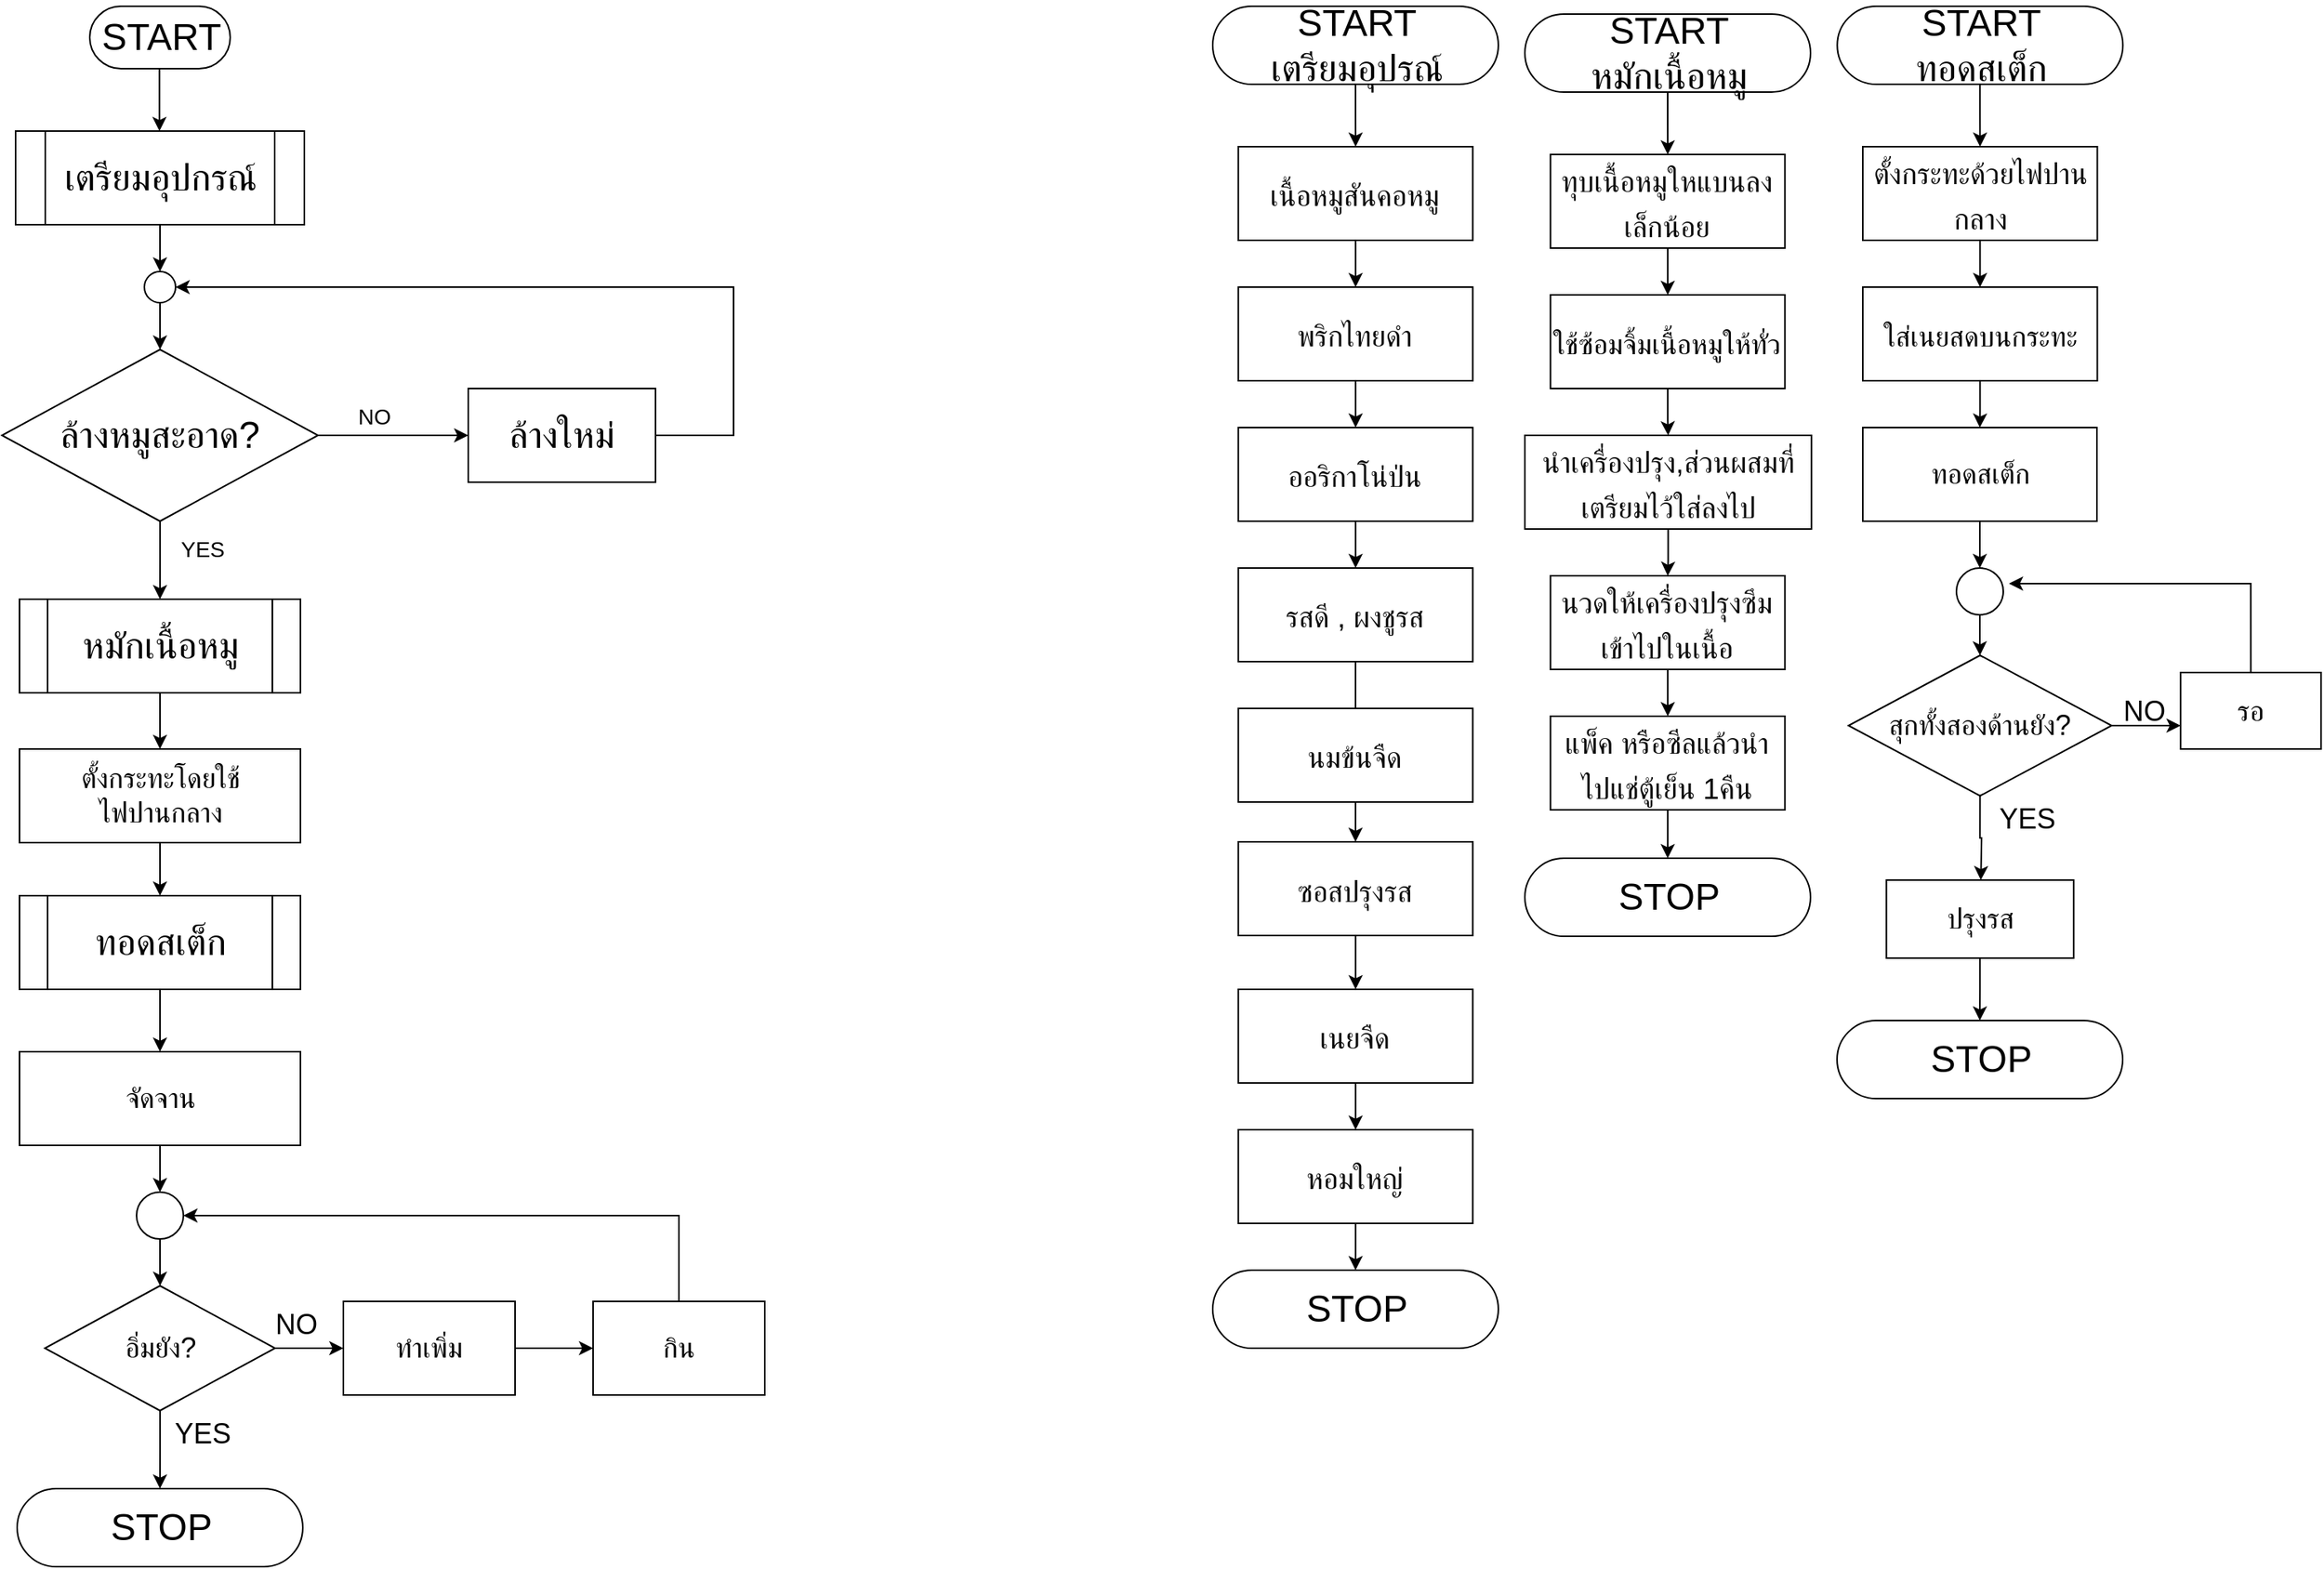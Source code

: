 <mxfile version="20.0.4" type="github"><diagram id="d_Q6K9C3hijQjV14RlQ5" name="Page-1"><mxGraphModel dx="1654" dy="2135" grid="1" gridSize="10" guides="1" tooltips="1" connect="1" arrows="1" fold="1" page="1" pageScale="1" pageWidth="1654" pageHeight="1169" math="0" shadow="0"><root><mxCell id="0"/><mxCell id="1" parent="0"/><mxCell id="BrozvquMJmGAd2XN8OOi-4" value="START" style="html=1;dashed=0;whitespace=wrap;shape=mxgraph.dfd.start;labelBackgroundColor=none;fontSize=24;" vertex="1" parent="1"><mxGeometry x="107.5" y="-1150" width="90" height="40" as="geometry"/></mxCell><mxCell id="BrozvquMJmGAd2XN8OOi-51" value="" style="edgeStyle=orthogonalEdgeStyle;rounded=0;orthogonalLoop=1;jettySize=auto;html=1;fontSize=24;" edge="1" parent="1" source="BrozvquMJmGAd2XN8OOi-5" target="BrozvquMJmGAd2XN8OOi-49"><mxGeometry relative="1" as="geometry"/></mxCell><mxCell id="BrozvquMJmGAd2XN8OOi-5" value="เตรียมอุปกรณ์" style="shape=process;whiteSpace=wrap;html=1;backgroundOutline=1;labelBackgroundColor=none;fontSize=24;" vertex="1" parent="1"><mxGeometry x="60" y="-1070" width="185" height="60" as="geometry"/></mxCell><mxCell id="BrozvquMJmGAd2XN8OOi-21" value="" style="edgeStyle=orthogonalEdgeStyle;rounded=0;orthogonalLoop=1;jettySize=auto;html=1;fontSize=24;" edge="1" parent="1" source="BrozvquMJmGAd2XN8OOi-6" target="BrozvquMJmGAd2XN8OOi-11"><mxGeometry relative="1" as="geometry"/></mxCell><mxCell id="BrozvquMJmGAd2XN8OOi-6" value="START&lt;br&gt;เตรียมอุปรณ์" style="html=1;dashed=0;whitespace=wrap;shape=mxgraph.dfd.start;labelBackgroundColor=none;fontSize=24;" vertex="1" parent="1"><mxGeometry x="827" y="-1150" width="183" height="50" as="geometry"/></mxCell><mxCell id="BrozvquMJmGAd2XN8OOi-8" value="" style="endArrow=classic;html=1;rounded=0;fontSize=24;" edge="1" parent="1"><mxGeometry width="50" height="50" relative="1" as="geometry"><mxPoint x="152.17" y="-1110" as="sourcePoint"/><mxPoint x="152.17" y="-1070" as="targetPoint"/><Array as="points"><mxPoint x="152.17" y="-1090"/></Array></mxGeometry></mxCell><mxCell id="BrozvquMJmGAd2XN8OOi-24" value="" style="edgeStyle=orthogonalEdgeStyle;rounded=0;orthogonalLoop=1;jettySize=auto;html=1;fontSize=24;" edge="1" parent="1" source="BrozvquMJmGAd2XN8OOi-11" target="BrozvquMJmGAd2XN8OOi-13"><mxGeometry relative="1" as="geometry"/></mxCell><mxCell id="BrozvquMJmGAd2XN8OOi-11" value="&lt;span style=&quot;color: rgb(10, 10, 10); font-family: Arial, Helvetica, sans-serif; font-size: 18.667px; font-style: normal; font-variant-ligatures: normal; font-variant-caps: normal; font-weight: 400; letter-spacing: normal; orphans: 2; text-indent: 0px; text-transform: none; widows: 2; word-spacing: 0px; -webkit-text-stroke-width: 0px; background-color: rgb(255, 255, 255); text-decoration-thickness: initial; text-decoration-style: initial; text-decoration-color: initial; float: none; display: inline !important;&quot;&gt;เนื้อหมูสันคอหมู&lt;/span&gt;" style="rounded=0;whiteSpace=wrap;html=1;labelBackgroundColor=none;fontSize=24;align=center;verticalAlign=middle;" vertex="1" parent="1"><mxGeometry x="843.37" y="-1060" width="150.25" height="60" as="geometry"/></mxCell><mxCell id="BrozvquMJmGAd2XN8OOi-25" value="" style="edgeStyle=orthogonalEdgeStyle;rounded=0;orthogonalLoop=1;jettySize=auto;html=1;fontSize=24;" edge="1" parent="1" source="BrozvquMJmGAd2XN8OOi-13" target="BrozvquMJmGAd2XN8OOi-14"><mxGeometry relative="1" as="geometry"/></mxCell><mxCell id="BrozvquMJmGAd2XN8OOi-13" value="&lt;span style=&quot;color: rgb(10, 10, 10); font-family: Arial, Helvetica, sans-serif; font-size: 18.667px; font-style: normal; font-variant-ligatures: normal; font-variant-caps: normal; font-weight: 400; letter-spacing: normal; orphans: 2; text-indent: 0px; text-transform: none; widows: 2; word-spacing: 0px; -webkit-text-stroke-width: 0px; background-color: rgb(255, 255, 255); text-decoration-thickness: initial; text-decoration-style: initial; text-decoration-color: initial; float: none; display: inline !important;&quot;&gt;พริกไทยดำ&lt;/span&gt;" style="rounded=0;whiteSpace=wrap;html=1;labelBackgroundColor=none;fontSize=24;align=center;verticalAlign=middle;" vertex="1" parent="1"><mxGeometry x="843.37" y="-970" width="150.25" height="60" as="geometry"/></mxCell><mxCell id="BrozvquMJmGAd2XN8OOi-26" value="" style="edgeStyle=orthogonalEdgeStyle;rounded=0;orthogonalLoop=1;jettySize=auto;html=1;fontSize=24;" edge="1" parent="1" source="BrozvquMJmGAd2XN8OOi-14" target="BrozvquMJmGAd2XN8OOi-15"><mxGeometry relative="1" as="geometry"/></mxCell><mxCell id="BrozvquMJmGAd2XN8OOi-14" value="&lt;span style=&quot;color: rgb(10, 10, 10); font-family: Arial, Helvetica, sans-serif; font-size: 18.667px; font-style: normal; font-variant-ligatures: normal; font-variant-caps: normal; font-weight: 400; letter-spacing: normal; orphans: 2; text-indent: 0px; text-transform: none; widows: 2; word-spacing: 0px; -webkit-text-stroke-width: 0px; background-color: rgb(255, 255, 255); text-decoration-thickness: initial; text-decoration-style: initial; text-decoration-color: initial; float: none; display: inline !important;&quot;&gt;ออริกาโน่ป่น&lt;/span&gt;" style="rounded=0;whiteSpace=wrap;html=1;labelBackgroundColor=none;fontSize=24;align=center;verticalAlign=middle;" vertex="1" parent="1"><mxGeometry x="843.37" y="-880" width="150.25" height="60" as="geometry"/></mxCell><mxCell id="BrozvquMJmGAd2XN8OOi-27" value="" style="edgeStyle=orthogonalEdgeStyle;rounded=0;orthogonalLoop=1;jettySize=auto;html=1;fontSize=24;" edge="1" parent="1" source="BrozvquMJmGAd2XN8OOi-15" target="BrozvquMJmGAd2XN8OOi-17"><mxGeometry relative="1" as="geometry"/></mxCell><mxCell id="BrozvquMJmGAd2XN8OOi-15" value="&lt;font face=&quot;Arial, Helvetica, sans-serif&quot; color=&quot;#0a0a0a&quot;&gt;&lt;span style=&quot;font-size: 18.667px; background-color: rgb(255, 255, 255);&quot;&gt;รสดี , ผงชูรส&lt;/span&gt;&lt;/font&gt;" style="rounded=0;whiteSpace=wrap;html=1;labelBackgroundColor=none;fontSize=24;align=center;verticalAlign=middle;" vertex="1" parent="1"><mxGeometry x="843.37" y="-790" width="150.25" height="60" as="geometry"/></mxCell><mxCell id="BrozvquMJmGAd2XN8OOi-16" value="&lt;font face=&quot;Arial, Helvetica, sans-serif&quot; color=&quot;#0a0a0a&quot;&gt;&lt;span style=&quot;font-size: 18.667px; background-color: rgb(255, 255, 255);&quot;&gt;นมข้นจืด&lt;/span&gt;&lt;/font&gt;" style="rounded=0;whiteSpace=wrap;html=1;labelBackgroundColor=none;fontSize=24;align=center;verticalAlign=middle;" vertex="1" parent="1"><mxGeometry x="843.37" y="-700" width="150.25" height="60" as="geometry"/></mxCell><mxCell id="BrozvquMJmGAd2XN8OOi-30" value="" style="edgeStyle=orthogonalEdgeStyle;rounded=0;orthogonalLoop=1;jettySize=auto;html=1;fontSize=24;" edge="1" parent="1" source="BrozvquMJmGAd2XN8OOi-17" target="BrozvquMJmGAd2XN8OOi-18"><mxGeometry relative="1" as="geometry"/></mxCell><mxCell id="BrozvquMJmGAd2XN8OOi-17" value="&lt;font face=&quot;Arial, Helvetica, sans-serif&quot; color=&quot;#0a0a0a&quot;&gt;&lt;span style=&quot;font-size: 18.667px; background-color: rgb(255, 255, 255);&quot;&gt;ซอสปรุงรส&lt;/span&gt;&lt;/font&gt;" style="rounded=0;whiteSpace=wrap;html=1;labelBackgroundColor=none;fontSize=24;align=center;verticalAlign=middle;" vertex="1" parent="1"><mxGeometry x="843.37" y="-614.5" width="150.25" height="60" as="geometry"/></mxCell><mxCell id="BrozvquMJmGAd2XN8OOi-31" value="" style="edgeStyle=orthogonalEdgeStyle;rounded=0;orthogonalLoop=1;jettySize=auto;html=1;fontSize=24;" edge="1" parent="1" source="BrozvquMJmGAd2XN8OOi-18" target="BrozvquMJmGAd2XN8OOi-19"><mxGeometry relative="1" as="geometry"/></mxCell><mxCell id="BrozvquMJmGAd2XN8OOi-18" value="&lt;font face=&quot;Arial, Helvetica, sans-serif&quot; color=&quot;#0a0a0a&quot;&gt;&lt;span style=&quot;font-size: 18.667px; background-color: rgb(255, 255, 255);&quot;&gt;เนยจืด&lt;/span&gt;&lt;/font&gt;" style="rounded=0;whiteSpace=wrap;html=1;labelBackgroundColor=none;fontSize=24;align=center;verticalAlign=middle;" vertex="1" parent="1"><mxGeometry x="843.37" y="-520" width="150.25" height="60" as="geometry"/></mxCell><mxCell id="BrozvquMJmGAd2XN8OOi-33" value="" style="edgeStyle=orthogonalEdgeStyle;rounded=0;orthogonalLoop=1;jettySize=auto;html=1;fontSize=24;" edge="1" parent="1" source="BrozvquMJmGAd2XN8OOi-19" target="BrozvquMJmGAd2XN8OOi-32"><mxGeometry relative="1" as="geometry"/></mxCell><mxCell id="BrozvquMJmGAd2XN8OOi-19" value="&lt;font face=&quot;Arial, Helvetica, sans-serif&quot; color=&quot;#0a0a0a&quot;&gt;&lt;span style=&quot;font-size: 18.667px; background-color: rgb(255, 255, 255);&quot;&gt;หอมใหญ่&lt;/span&gt;&lt;/font&gt;" style="rounded=0;whiteSpace=wrap;html=1;labelBackgroundColor=none;fontSize=24;align=center;verticalAlign=middle;" vertex="1" parent="1"><mxGeometry x="843.37" y="-430" width="150.25" height="60" as="geometry"/></mxCell><mxCell id="BrozvquMJmGAd2XN8OOi-32" value="STOP" style="html=1;dashed=0;whitespace=wrap;shape=mxgraph.dfd.start;labelBackgroundColor=none;fontSize=24;" vertex="1" parent="1"><mxGeometry x="827" y="-340" width="183" height="50" as="geometry"/></mxCell><mxCell id="BrozvquMJmGAd2XN8OOi-73" value="" style="edgeStyle=orthogonalEdgeStyle;rounded=0;orthogonalLoop=1;jettySize=auto;html=1;fontSize=18;" edge="1" parent="1" source="BrozvquMJmGAd2XN8OOi-36" target="BrozvquMJmGAd2XN8OOi-72"><mxGeometry relative="1" as="geometry"/></mxCell><mxCell id="BrozvquMJmGAd2XN8OOi-36" value="หมักเนื้อหมู" style="shape=process;whiteSpace=wrap;html=1;backgroundOutline=1;labelBackgroundColor=none;fontSize=24;" vertex="1" parent="1"><mxGeometry x="62.5" y="-770" width="180" height="60" as="geometry"/></mxCell><mxCell id="BrozvquMJmGAd2XN8OOi-58" value="" style="edgeStyle=orthogonalEdgeStyle;rounded=0;orthogonalLoop=1;jettySize=auto;html=1;fontSize=14;" edge="1" parent="1" source="BrozvquMJmGAd2XN8OOi-37" target="BrozvquMJmGAd2XN8OOi-57"><mxGeometry relative="1" as="geometry"/></mxCell><mxCell id="BrozvquMJmGAd2XN8OOi-37" value="START&lt;br&gt;หมักเนื้อหมู" style="html=1;dashed=0;whitespace=wrap;shape=mxgraph.dfd.start;labelBackgroundColor=none;fontSize=24;" vertex="1" parent="1"><mxGeometry x="1027.01" y="-1145" width="183" height="50" as="geometry"/></mxCell><mxCell id="BrozvquMJmGAd2XN8OOi-47" value="" style="edgeStyle=orthogonalEdgeStyle;rounded=0;orthogonalLoop=1;jettySize=auto;html=1;fontSize=24;" edge="1" parent="1" source="BrozvquMJmGAd2XN8OOi-38" target="BrozvquMJmGAd2XN8OOi-36"><mxGeometry relative="1" as="geometry"/></mxCell><mxCell id="BrozvquMJmGAd2XN8OOi-54" style="edgeStyle=orthogonalEdgeStyle;rounded=0;orthogonalLoop=1;jettySize=auto;html=1;exitX=1;exitY=0.5;exitDx=0;exitDy=0;entryX=0;entryY=0.5;entryDx=0;entryDy=0;fontSize=24;" edge="1" parent="1" source="BrozvquMJmGAd2XN8OOi-38" target="BrozvquMJmGAd2XN8OOi-46"><mxGeometry relative="1" as="geometry"/></mxCell><mxCell id="BrozvquMJmGAd2XN8OOi-38" value="ล้างหมูสะอาด?" style="rhombus;whiteSpace=wrap;html=1;labelBackgroundColor=none;fontSize=24;" vertex="1" parent="1"><mxGeometry x="51.25" y="-930" width="202.5" height="110" as="geometry"/></mxCell><mxCell id="BrozvquMJmGAd2XN8OOi-48" style="edgeStyle=orthogonalEdgeStyle;rounded=0;orthogonalLoop=1;jettySize=auto;html=1;exitX=1;exitY=0.5;exitDx=0;exitDy=0;fontSize=24;entryX=1;entryY=0.5;entryDx=0;entryDy=0;entryPerimeter=0;" edge="1" parent="1" source="BrozvquMJmGAd2XN8OOi-46" target="BrozvquMJmGAd2XN8OOi-49"><mxGeometry relative="1" as="geometry"><mxPoint x="170" y="-980" as="targetPoint"/><Array as="points"><mxPoint x="520" y="-875"/><mxPoint x="520" y="-970"/></Array></mxGeometry></mxCell><mxCell id="BrozvquMJmGAd2XN8OOi-46" value="ล้างใหม่" style="rounded=0;whiteSpace=wrap;html=1;labelBackgroundColor=none;fontSize=24;" vertex="1" parent="1"><mxGeometry x="350" y="-905" width="120" height="60" as="geometry"/></mxCell><mxCell id="BrozvquMJmGAd2XN8OOi-53" value="" style="edgeStyle=orthogonalEdgeStyle;rounded=0;orthogonalLoop=1;jettySize=auto;html=1;fontSize=24;" edge="1" parent="1" source="BrozvquMJmGAd2XN8OOi-49" target="BrozvquMJmGAd2XN8OOi-38"><mxGeometry relative="1" as="geometry"/></mxCell><mxCell id="BrozvquMJmGAd2XN8OOi-49" value="" style="points=[[0.145,0.145,0],[0.5,0,0],[0.855,0.145,0],[1,0.5,0],[0.855,0.855,0],[0.5,1,0],[0.145,0.855,0],[0,0.5,0]];shape=mxgraph.bpmn.event;html=1;verticalLabelPosition=bottom;labelBackgroundColor=#ffffff;verticalAlign=top;align=center;perimeter=ellipsePerimeter;outlineConnect=0;aspect=fixed;outline=standard;symbol=general;fontSize=24;" vertex="1" parent="1"><mxGeometry x="142.5" y="-980" width="20" height="20" as="geometry"/></mxCell><mxCell id="BrozvquMJmGAd2XN8OOi-55" value="&lt;font style=&quot;font-size: 14px;&quot;&gt;YES&lt;/font&gt;" style="text;html=1;strokeColor=none;fillColor=none;align=center;verticalAlign=middle;whiteSpace=wrap;rounded=0;labelBackgroundColor=none;fontSize=24;" vertex="1" parent="1"><mxGeometry x="150" y="-820" width="60" height="30" as="geometry"/></mxCell><mxCell id="BrozvquMJmGAd2XN8OOi-56" value="&lt;span style=&quot;font-size: 14px;&quot;&gt;NO&lt;/span&gt;" style="text;html=1;strokeColor=none;fillColor=none;align=center;verticalAlign=middle;whiteSpace=wrap;rounded=0;labelBackgroundColor=none;fontSize=24;" vertex="1" parent="1"><mxGeometry x="260" y="-905" width="60" height="30" as="geometry"/></mxCell><mxCell id="BrozvquMJmGAd2XN8OOi-60" value="" style="edgeStyle=orthogonalEdgeStyle;rounded=0;orthogonalLoop=1;jettySize=auto;html=1;fontSize=18;" edge="1" parent="1" source="BrozvquMJmGAd2XN8OOi-57" target="BrozvquMJmGAd2XN8OOi-59"><mxGeometry relative="1" as="geometry"/></mxCell><mxCell id="BrozvquMJmGAd2XN8OOi-57" value="&lt;span style=&quot;color: rgb(10, 10, 10); font-family: Arial, Helvetica, sans-serif; font-size: 18.667px; font-style: normal; font-variant-ligatures: normal; font-variant-caps: normal; font-weight: 400; letter-spacing: normal; orphans: 2; text-indent: 0px; text-transform: none; widows: 2; word-spacing: 0px; -webkit-text-stroke-width: 0px; background-color: rgb(255, 255, 255); text-decoration-thickness: initial; text-decoration-style: initial; text-decoration-color: initial; float: none; display: inline !important;&quot;&gt;ทุบเนื้อหมูใหแบนลงเล็กน้อย&lt;/span&gt;" style="rounded=0;whiteSpace=wrap;html=1;labelBackgroundColor=none;fontSize=24;align=center;verticalAlign=middle;" vertex="1" parent="1"><mxGeometry x="1043.38" y="-1055" width="150.25" height="60" as="geometry"/></mxCell><mxCell id="BrozvquMJmGAd2XN8OOi-67" value="" style="edgeStyle=orthogonalEdgeStyle;rounded=0;orthogonalLoop=1;jettySize=auto;html=1;fontSize=18;" edge="1" parent="1" source="BrozvquMJmGAd2XN8OOi-59" target="BrozvquMJmGAd2XN8OOi-61"><mxGeometry relative="1" as="geometry"/></mxCell><mxCell id="BrozvquMJmGAd2XN8OOi-59" value="&lt;font style=&quot;font-size: 18px;&quot;&gt;ใช้ซ้อมจิ้มเนื้อหมูให้ทั่ว&lt;/font&gt;" style="rounded=0;whiteSpace=wrap;html=1;labelBackgroundColor=none;fontSize=24;align=center;verticalAlign=middle;" vertex="1" parent="1"><mxGeometry x="1043.38" y="-965" width="150.25" height="60" as="geometry"/></mxCell><mxCell id="BrozvquMJmGAd2XN8OOi-64" value="" style="edgeStyle=orthogonalEdgeStyle;rounded=0;orthogonalLoop=1;jettySize=auto;html=1;fontSize=18;" edge="1" parent="1" source="BrozvquMJmGAd2XN8OOi-61" target="BrozvquMJmGAd2XN8OOi-62"><mxGeometry relative="1" as="geometry"/></mxCell><mxCell id="BrozvquMJmGAd2XN8OOi-61" value="&lt;font face=&quot;Arial, Helvetica, sans-serif&quot; color=&quot;#0a0a0a&quot;&gt;&lt;span style=&quot;font-size: 18.667px; background-color: rgb(255, 255, 255);&quot;&gt;นำเครื่องปรุง,ส่วนผสมที่เตรียมไว้ใส่ลงไป&lt;/span&gt;&lt;/font&gt;" style="rounded=0;whiteSpace=wrap;html=1;labelBackgroundColor=none;fontSize=24;align=center;verticalAlign=middle;" vertex="1" parent="1"><mxGeometry x="1027.01" y="-875" width="183.63" height="60" as="geometry"/></mxCell><mxCell id="BrozvquMJmGAd2XN8OOi-69" value="" style="edgeStyle=orthogonalEdgeStyle;rounded=0;orthogonalLoop=1;jettySize=auto;html=1;fontSize=18;" edge="1" parent="1" source="BrozvquMJmGAd2XN8OOi-62" target="BrozvquMJmGAd2XN8OOi-68"><mxGeometry relative="1" as="geometry"/></mxCell><mxCell id="BrozvquMJmGAd2XN8OOi-62" value="&lt;font face=&quot;Arial, Helvetica, sans-serif&quot; color=&quot;#0a0a0a&quot;&gt;&lt;span style=&quot;font-size: 18.667px; background-color: rgb(255, 255, 255);&quot;&gt;นวดให้เครื่องปรุงซึมเข้าไปในเนื้อ&lt;/span&gt;&lt;/font&gt;" style="rounded=0;whiteSpace=wrap;html=1;labelBackgroundColor=none;fontSize=24;align=center;verticalAlign=middle;" vertex="1" parent="1"><mxGeometry x="1043.38" y="-785" width="150.25" height="60" as="geometry"/></mxCell><mxCell id="BrozvquMJmGAd2XN8OOi-71" value="" style="edgeStyle=orthogonalEdgeStyle;rounded=0;orthogonalLoop=1;jettySize=auto;html=1;fontSize=18;" edge="1" parent="1" source="BrozvquMJmGAd2XN8OOi-68" target="BrozvquMJmGAd2XN8OOi-70"><mxGeometry relative="1" as="geometry"/></mxCell><mxCell id="BrozvquMJmGAd2XN8OOi-68" value="&lt;font face=&quot;Arial, Helvetica, sans-serif&quot; color=&quot;#0a0a0a&quot;&gt;&lt;span style=&quot;font-size: 18.667px; background-color: rgb(255, 255, 255);&quot;&gt;แพ็ค หรือซีลแล้วนำไปแช่ตู้เย็น 1คืน&lt;br&gt;&lt;/span&gt;&lt;/font&gt;" style="rounded=0;whiteSpace=wrap;html=1;labelBackgroundColor=none;fontSize=24;align=center;verticalAlign=middle;" vertex="1" parent="1"><mxGeometry x="1043.38" y="-695" width="150.25" height="60" as="geometry"/></mxCell><mxCell id="BrozvquMJmGAd2XN8OOi-70" value="STOP" style="html=1;dashed=0;whitespace=wrap;shape=mxgraph.dfd.start;labelBackgroundColor=none;fontSize=24;" vertex="1" parent="1"><mxGeometry x="1027" y="-604" width="183" height="50" as="geometry"/></mxCell><mxCell id="BrozvquMJmGAd2XN8OOi-99" value="" style="edgeStyle=orthogonalEdgeStyle;rounded=0;orthogonalLoop=1;jettySize=auto;html=1;fontSize=18;" edge="1" parent="1" source="BrozvquMJmGAd2XN8OOi-72" target="BrozvquMJmGAd2XN8OOi-75"><mxGeometry relative="1" as="geometry"/></mxCell><mxCell id="BrozvquMJmGAd2XN8OOi-72" value="ตั้งกระทะโดยใช้&lt;br&gt;ไฟปานกลาง" style="rounded=0;whiteSpace=wrap;html=1;labelBackgroundColor=none;fontSize=18;" vertex="1" parent="1"><mxGeometry x="62.5" y="-674" width="180" height="60" as="geometry"/></mxCell><mxCell id="BrozvquMJmGAd2XN8OOi-102" value="" style="edgeStyle=orthogonalEdgeStyle;rounded=0;orthogonalLoop=1;jettySize=auto;html=1;fontSize=18;" edge="1" parent="1" source="BrozvquMJmGAd2XN8OOi-75" target="BrozvquMJmGAd2XN8OOi-101"><mxGeometry relative="1" as="geometry"/></mxCell><mxCell id="BrozvquMJmGAd2XN8OOi-75" value="ทอดสเต็ก" style="shape=process;whiteSpace=wrap;html=1;backgroundOutline=1;labelBackgroundColor=none;fontSize=24;" vertex="1" parent="1"><mxGeometry x="62.5" y="-580" width="180" height="60" as="geometry"/></mxCell><mxCell id="BrozvquMJmGAd2XN8OOi-79" value="" style="edgeStyle=orthogonalEdgeStyle;rounded=0;orthogonalLoop=1;jettySize=auto;html=1;fontSize=18;" edge="1" parent="1" source="BrozvquMJmGAd2XN8OOi-76" target="BrozvquMJmGAd2XN8OOi-78"><mxGeometry relative="1" as="geometry"/></mxCell><mxCell id="BrozvquMJmGAd2XN8OOi-76" value="START&lt;br&gt;ทอดสเต็ก" style="html=1;dashed=0;whitespace=wrap;shape=mxgraph.dfd.start;labelBackgroundColor=none;fontSize=24;" vertex="1" parent="1"><mxGeometry x="1227.14" y="-1150" width="183" height="50" as="geometry"/></mxCell><mxCell id="BrozvquMJmGAd2XN8OOi-81" value="" style="edgeStyle=orthogonalEdgeStyle;rounded=0;orthogonalLoop=1;jettySize=auto;html=1;fontSize=18;" edge="1" parent="1" source="BrozvquMJmGAd2XN8OOi-78" target="BrozvquMJmGAd2XN8OOi-80"><mxGeometry relative="1" as="geometry"/></mxCell><mxCell id="BrozvquMJmGAd2XN8OOi-78" value="&lt;font face=&quot;Arial, Helvetica, sans-serif&quot; color=&quot;#0a0a0a&quot;&gt;&lt;span style=&quot;font-size: 18.667px; background-color: rgb(255, 255, 255);&quot;&gt;ตั้งกระทะด้วยไฟปานกลาง&lt;/span&gt;&lt;/font&gt;" style="rounded=0;whiteSpace=wrap;html=1;labelBackgroundColor=none;fontSize=24;align=center;verticalAlign=middle;" vertex="1" parent="1"><mxGeometry x="1243.51" y="-1060" width="150.25" height="60" as="geometry"/></mxCell><mxCell id="BrozvquMJmGAd2XN8OOi-83" value="" style="edgeStyle=orthogonalEdgeStyle;rounded=0;orthogonalLoop=1;jettySize=auto;html=1;fontSize=18;" edge="1" parent="1" source="BrozvquMJmGAd2XN8OOi-80" target="BrozvquMJmGAd2XN8OOi-82"><mxGeometry relative="1" as="geometry"/></mxCell><mxCell id="BrozvquMJmGAd2XN8OOi-80" value="&lt;span style=&quot;font-size: 18px;&quot;&gt;ใส่เนยสดบนกระทะ&lt;/span&gt;" style="rounded=0;whiteSpace=wrap;html=1;labelBackgroundColor=none;fontSize=24;align=center;verticalAlign=middle;" vertex="1" parent="1"><mxGeometry x="1243.51" y="-970" width="150.25" height="60" as="geometry"/></mxCell><mxCell id="BrozvquMJmGAd2XN8OOi-88" value="" style="edgeStyle=orthogonalEdgeStyle;rounded=0;orthogonalLoop=1;jettySize=auto;html=1;fontSize=18;" edge="1" parent="1" source="BrozvquMJmGAd2XN8OOi-82" target="BrozvquMJmGAd2XN8OOi-87"><mxGeometry relative="1" as="geometry"/></mxCell><mxCell id="BrozvquMJmGAd2XN8OOi-82" value="ทอดสเต็ก" style="rounded=0;whiteSpace=wrap;html=1;labelBackgroundColor=none;fontSize=18;" vertex="1" parent="1"><mxGeometry x="1243.51" y="-880" width="150" height="60" as="geometry"/></mxCell><mxCell id="BrozvquMJmGAd2XN8OOi-91" value="" style="edgeStyle=orthogonalEdgeStyle;rounded=0;orthogonalLoop=1;jettySize=auto;html=1;fontSize=18;" edge="1" parent="1" source="BrozvquMJmGAd2XN8OOi-84"><mxGeometry relative="1" as="geometry"><mxPoint x="1447.14" y="-689" as="targetPoint"/></mxGeometry></mxCell><mxCell id="BrozvquMJmGAd2XN8OOi-94" style="edgeStyle=orthogonalEdgeStyle;rounded=0;orthogonalLoop=1;jettySize=auto;html=1;exitX=0.5;exitY=1;exitDx=0;exitDy=0;fontSize=18;" edge="1" parent="1" source="BrozvquMJmGAd2XN8OOi-84"><mxGeometry relative="1" as="geometry"><mxPoint x="1319.14" y="-590" as="targetPoint"/></mxGeometry></mxCell><mxCell id="BrozvquMJmGAd2XN8OOi-84" value="สุกทั้งสองด้านยัง?" style="rhombus;whiteSpace=wrap;html=1;labelBackgroundColor=none;fontSize=18;" vertex="1" parent="1"><mxGeometry x="1234.33" y="-734" width="168.63" height="90" as="geometry"/></mxCell><mxCell id="BrozvquMJmGAd2XN8OOi-89" value="" style="edgeStyle=orthogonalEdgeStyle;rounded=0;orthogonalLoop=1;jettySize=auto;html=1;fontSize=18;" edge="1" parent="1" source="BrozvquMJmGAd2XN8OOi-87" target="BrozvquMJmGAd2XN8OOi-84"><mxGeometry relative="1" as="geometry"/></mxCell><mxCell id="BrozvquMJmGAd2XN8OOi-87" value="" style="ellipse;whiteSpace=wrap;html=1;aspect=fixed;labelBackgroundColor=none;fontSize=18;" vertex="1" parent="1"><mxGeometry x="1303.51" y="-790" width="30" height="30" as="geometry"/></mxCell><mxCell id="BrozvquMJmGAd2XN8OOi-93" style="edgeStyle=orthogonalEdgeStyle;rounded=0;orthogonalLoop=1;jettySize=auto;html=1;exitX=0.5;exitY=0;exitDx=0;exitDy=0;fontSize=18;" edge="1" parent="1"><mxGeometry relative="1" as="geometry"><mxPoint x="1337.14" y="-780" as="targetPoint"/><mxPoint x="1492.14" y="-713.5" as="sourcePoint"/><Array as="points"><mxPoint x="1492.14" y="-780"/></Array></mxGeometry></mxCell><mxCell id="BrozvquMJmGAd2XN8OOi-90" value="รอ" style="rounded=0;whiteSpace=wrap;html=1;labelBackgroundColor=none;fontSize=18;" vertex="1" parent="1"><mxGeometry x="1447.14" y="-723" width="90" height="49" as="geometry"/></mxCell><mxCell id="BrozvquMJmGAd2XN8OOi-92" value="NO" style="text;html=1;strokeColor=none;fillColor=none;align=center;verticalAlign=middle;whiteSpace=wrap;rounded=0;labelBackgroundColor=none;fontSize=18;" vertex="1" parent="1"><mxGeometry x="1393.51" y="-713.5" width="60" height="30" as="geometry"/></mxCell><mxCell id="BrozvquMJmGAd2XN8OOi-95" value="YES" style="text;html=1;strokeColor=none;fillColor=none;align=center;verticalAlign=middle;whiteSpace=wrap;rounded=0;labelBackgroundColor=none;fontSize=18;" vertex="1" parent="1"><mxGeometry x="1318.64" y="-644" width="60" height="30" as="geometry"/></mxCell><mxCell id="BrozvquMJmGAd2XN8OOi-98" value="" style="edgeStyle=orthogonalEdgeStyle;rounded=0;orthogonalLoop=1;jettySize=auto;html=1;fontSize=18;" edge="1" parent="1" source="BrozvquMJmGAd2XN8OOi-96" target="BrozvquMJmGAd2XN8OOi-97"><mxGeometry relative="1" as="geometry"/></mxCell><mxCell id="BrozvquMJmGAd2XN8OOi-96" value="ปรุงรส" style="rounded=0;whiteSpace=wrap;html=1;labelBackgroundColor=none;fontSize=18;" vertex="1" parent="1"><mxGeometry x="1258.64" y="-590" width="120" height="50" as="geometry"/></mxCell><mxCell id="BrozvquMJmGAd2XN8OOi-97" value="STOP" style="html=1;dashed=0;whitespace=wrap;shape=mxgraph.dfd.start;labelBackgroundColor=none;fontSize=24;" vertex="1" parent="1"><mxGeometry x="1227.01" y="-500" width="183" height="50" as="geometry"/></mxCell><mxCell id="BrozvquMJmGAd2XN8OOi-107" value="" style="edgeStyle=orthogonalEdgeStyle;rounded=0;orthogonalLoop=1;jettySize=auto;html=1;fontSize=18;" edge="1" parent="1" source="BrozvquMJmGAd2XN8OOi-101" target="BrozvquMJmGAd2XN8OOi-106"><mxGeometry relative="1" as="geometry"/></mxCell><mxCell id="BrozvquMJmGAd2XN8OOi-101" value="จัดจาน" style="rounded=0;whiteSpace=wrap;html=1;labelBackgroundColor=none;fontSize=18;" vertex="1" parent="1"><mxGeometry x="62.5" y="-480" width="180" height="60" as="geometry"/></mxCell><mxCell id="BrozvquMJmGAd2XN8OOi-114" value="" style="edgeStyle=orthogonalEdgeStyle;rounded=0;orthogonalLoop=1;jettySize=auto;html=1;fontSize=18;" edge="1" parent="1" source="BrozvquMJmGAd2XN8OOi-105" target="BrozvquMJmGAd2XN8OOi-110"><mxGeometry relative="1" as="geometry"/></mxCell><mxCell id="BrozvquMJmGAd2XN8OOi-119" value="" style="edgeStyle=orthogonalEdgeStyle;rounded=0;orthogonalLoop=1;jettySize=auto;html=1;fontSize=18;" edge="1" parent="1" source="BrozvquMJmGAd2XN8OOi-105" target="BrozvquMJmGAd2XN8OOi-118"><mxGeometry relative="1" as="geometry"/></mxCell><mxCell id="BrozvquMJmGAd2XN8OOi-105" value="อิ่มยัง?" style="rhombus;whiteSpace=wrap;html=1;labelBackgroundColor=none;fontSize=18;" vertex="1" parent="1"><mxGeometry x="78.75" y="-330" width="147.5" height="80" as="geometry"/></mxCell><mxCell id="BrozvquMJmGAd2XN8OOi-108" value="" style="edgeStyle=orthogonalEdgeStyle;rounded=0;orthogonalLoop=1;jettySize=auto;html=1;fontSize=18;" edge="1" parent="1" source="BrozvquMJmGAd2XN8OOi-106" target="BrozvquMJmGAd2XN8OOi-105"><mxGeometry relative="1" as="geometry"/></mxCell><mxCell id="BrozvquMJmGAd2XN8OOi-106" value="" style="ellipse;whiteSpace=wrap;html=1;aspect=fixed;labelBackgroundColor=none;fontSize=18;" vertex="1" parent="1"><mxGeometry x="137.5" y="-390" width="30" height="30" as="geometry"/></mxCell><mxCell id="BrozvquMJmGAd2XN8OOi-115" value="" style="edgeStyle=orthogonalEdgeStyle;rounded=0;orthogonalLoop=1;jettySize=auto;html=1;fontSize=18;" edge="1" parent="1" source="BrozvquMJmGAd2XN8OOi-110" target="BrozvquMJmGAd2XN8OOi-113"><mxGeometry relative="1" as="geometry"/></mxCell><mxCell id="BrozvquMJmGAd2XN8OOi-110" value="ทำเพิ่ม" style="rounded=0;whiteSpace=wrap;html=1;labelBackgroundColor=none;fontSize=18;" vertex="1" parent="1"><mxGeometry x="270" y="-320" width="110" height="60" as="geometry"/></mxCell><mxCell id="BrozvquMJmGAd2XN8OOi-116" style="edgeStyle=orthogonalEdgeStyle;rounded=0;orthogonalLoop=1;jettySize=auto;html=1;exitX=0.5;exitY=0;exitDx=0;exitDy=0;fontSize=18;" edge="1" parent="1" source="BrozvquMJmGAd2XN8OOi-113" target="BrozvquMJmGAd2XN8OOi-106"><mxGeometry relative="1" as="geometry"><mxPoint x="170" y="-380" as="targetPoint"/><Array as="points"><mxPoint x="485" y="-375"/></Array></mxGeometry></mxCell><mxCell id="BrozvquMJmGAd2XN8OOi-113" value="กิน" style="rounded=0;whiteSpace=wrap;html=1;labelBackgroundColor=none;fontSize=18;" vertex="1" parent="1"><mxGeometry x="430" y="-320" width="110" height="60" as="geometry"/></mxCell><mxCell id="BrozvquMJmGAd2XN8OOi-117" value="NO" style="text;html=1;strokeColor=none;fillColor=none;align=center;verticalAlign=middle;whiteSpace=wrap;rounded=0;labelBackgroundColor=none;fontSize=18;" vertex="1" parent="1"><mxGeometry x="210" y="-320" width="60" height="30" as="geometry"/></mxCell><mxCell id="BrozvquMJmGAd2XN8OOi-118" value="STOP" style="html=1;dashed=0;whitespace=wrap;shape=mxgraph.dfd.start;labelBackgroundColor=none;fontSize=24;" vertex="1" parent="1"><mxGeometry x="61" y="-200" width="183" height="50" as="geometry"/></mxCell><mxCell id="BrozvquMJmGAd2XN8OOi-120" value="YES" style="text;html=1;strokeColor=none;fillColor=none;align=center;verticalAlign=middle;whiteSpace=wrap;rounded=0;labelBackgroundColor=none;fontSize=18;" vertex="1" parent="1"><mxGeometry x="150" y="-250" width="60" height="30" as="geometry"/></mxCell></root></mxGraphModel></diagram></mxfile>